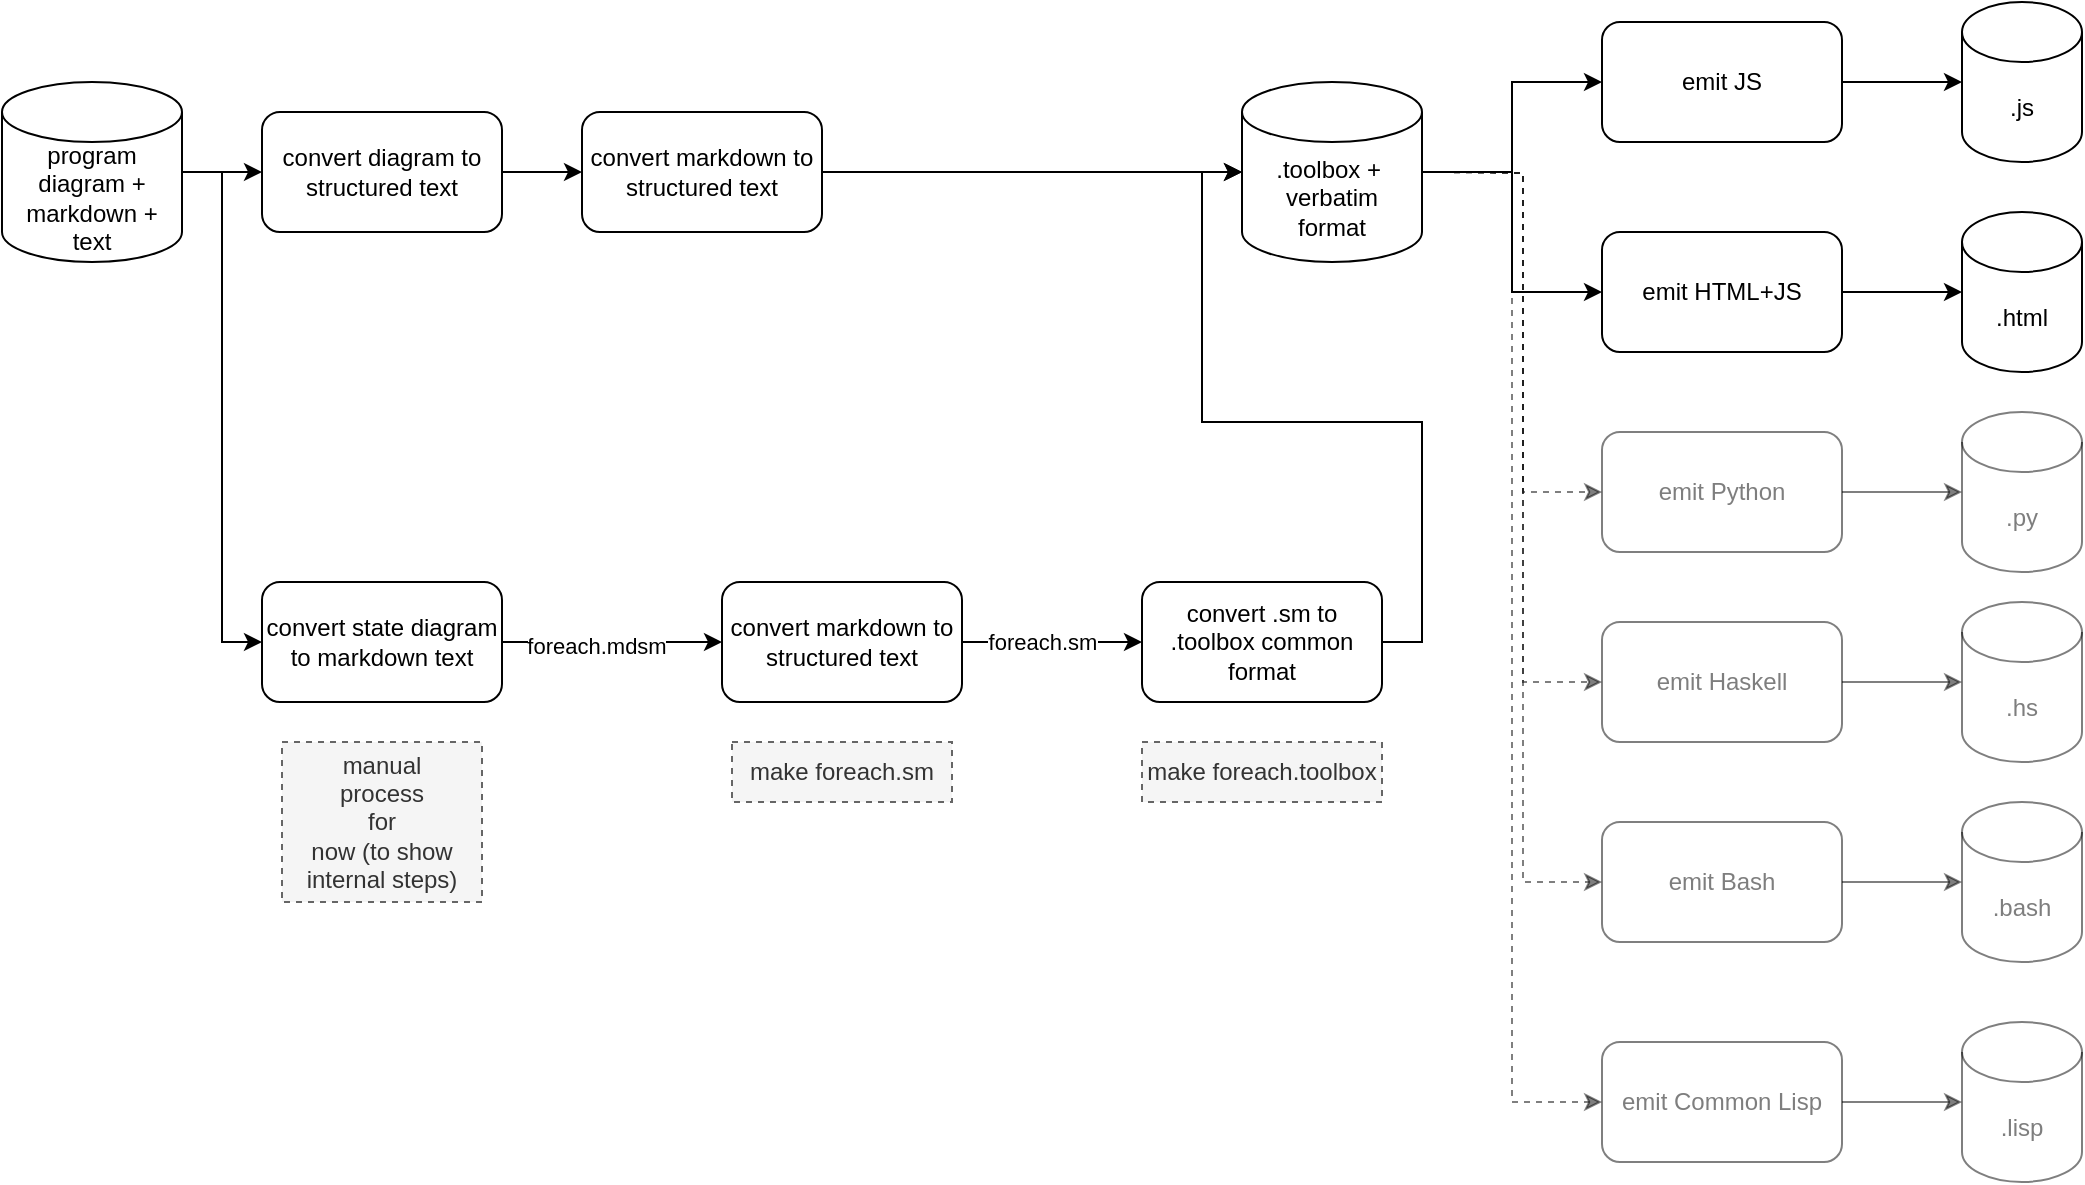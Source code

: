 <mxfile version="14.6.13" type="device" pages="2"><diagram id="bK12Ar2dgr1cOBGs1hQS" name="Page-1"><mxGraphModel dx="1106" dy="852" grid="1" gridSize="10" guides="1" tooltips="1" connect="1" arrows="1" fold="1" page="1" pageScale="1" pageWidth="1100" pageHeight="850" math="0" shadow="0"><root><mxCell id="0"/><mxCell id="1" parent="0"/><mxCell id="q9J_hC1Fd0ACIm3Jou0R-6" style="edgeStyle=orthogonalEdgeStyle;rounded=0;orthogonalLoop=1;jettySize=auto;html=1;exitX=1;exitY=0.5;exitDx=0;exitDy=0;exitPerimeter=0;entryX=0;entryY=0.5;entryDx=0;entryDy=0;" parent="1" source="q9J_hC1Fd0ACIm3Jou0R-1" target="q9J_hC1Fd0ACIm3Jou0R-2" edge="1"><mxGeometry relative="1" as="geometry"/></mxCell><mxCell id="tKtYVOUdarnlzwesU_4C-7" style="edgeStyle=orthogonalEdgeStyle;rounded=0;orthogonalLoop=1;jettySize=auto;html=1;exitX=1;exitY=0.5;exitDx=0;exitDy=0;exitPerimeter=0;entryX=0;entryY=0.5;entryDx=0;entryDy=0;" edge="1" parent="1" source="q9J_hC1Fd0ACIm3Jou0R-1" target="tKtYVOUdarnlzwesU_4C-5"><mxGeometry relative="1" as="geometry"/></mxCell><mxCell id="q9J_hC1Fd0ACIm3Jou0R-1" value="program&lt;br&gt;diagram +&lt;br&gt;markdown +&lt;br&gt;text" style="shape=cylinder3;whiteSpace=wrap;html=1;boundedLbl=1;backgroundOutline=1;size=15;" parent="1" vertex="1"><mxGeometry x="30" y="110" width="90" height="90" as="geometry"/></mxCell><mxCell id="q9J_hC1Fd0ACIm3Jou0R-7" style="edgeStyle=orthogonalEdgeStyle;rounded=0;orthogonalLoop=1;jettySize=auto;html=1;exitX=1;exitY=0.5;exitDx=0;exitDy=0;" parent="1" source="q9J_hC1Fd0ACIm3Jou0R-2" target="q9J_hC1Fd0ACIm3Jou0R-3" edge="1"><mxGeometry relative="1" as="geometry"/></mxCell><mxCell id="q9J_hC1Fd0ACIm3Jou0R-2" value="convert diagram to structured text" style="rounded=1;whiteSpace=wrap;html=1;" parent="1" vertex="1"><mxGeometry x="160" y="125" width="120" height="60" as="geometry"/></mxCell><mxCell id="q9J_hC1Fd0ACIm3Jou0R-8" style="edgeStyle=orthogonalEdgeStyle;rounded=0;orthogonalLoop=1;jettySize=auto;html=1;exitX=1;exitY=0.5;exitDx=0;exitDy=0;entryX=0;entryY=0.5;entryDx=0;entryDy=0;entryPerimeter=0;" parent="1" source="q9J_hC1Fd0ACIm3Jou0R-3" target="tKtYVOUdarnlzwesU_4C-14" edge="1"><mxGeometry relative="1" as="geometry"><mxPoint x="630" y="155" as="targetPoint"/></mxGeometry></mxCell><mxCell id="q9J_hC1Fd0ACIm3Jou0R-3" value="convert markdown to structured text" style="rounded=1;whiteSpace=wrap;html=1;" parent="1" vertex="1"><mxGeometry x="320" y="125" width="120" height="60" as="geometry"/></mxCell><mxCell id="q9J_hC1Fd0ACIm3Jou0R-9" style="edgeStyle=orthogonalEdgeStyle;rounded=0;orthogonalLoop=1;jettySize=auto;html=1;exitX=1;exitY=0.5;exitDx=0;exitDy=0;exitPerimeter=0;" parent="1" source="tKtYVOUdarnlzwesU_4C-14" target="q9J_hC1Fd0ACIm3Jou0R-5" edge="1"><mxGeometry relative="1" as="geometry"><mxPoint x="750" y="155" as="sourcePoint"/></mxGeometry></mxCell><mxCell id="q9J_hC1Fd0ACIm3Jou0R-15" style="edgeStyle=orthogonalEdgeStyle;rounded=0;orthogonalLoop=1;jettySize=auto;html=1;exitX=1;exitY=0.5;exitDx=0;exitDy=0;entryX=0;entryY=0.5;entryDx=0;entryDy=0;exitPerimeter=0;" parent="1" source="tKtYVOUdarnlzwesU_4C-14" target="q9J_hC1Fd0ACIm3Jou0R-12" edge="1"><mxGeometry relative="1" as="geometry"><mxPoint x="750" y="155" as="sourcePoint"/></mxGeometry></mxCell><mxCell id="q9J_hC1Fd0ACIm3Jou0R-24" style="edgeStyle=orthogonalEdgeStyle;rounded=0;orthogonalLoop=1;jettySize=auto;html=1;exitX=1;exitY=0.5;exitDx=0;exitDy=0;entryX=0;entryY=0.5;entryDx=0;entryDy=0;textOpacity=50;opacity=50;dashed=1;" parent="1" target="q9J_hC1Fd0ACIm3Jou0R-18" edge="1"><mxGeometry relative="1" as="geometry"><mxPoint x="750" y="155" as="sourcePoint"/></mxGeometry></mxCell><mxCell id="q9J_hC1Fd0ACIm3Jou0R-25" style="edgeStyle=orthogonalEdgeStyle;rounded=0;orthogonalLoop=1;jettySize=auto;html=1;exitX=1;exitY=0.5;exitDx=0;exitDy=0;entryX=0;entryY=0.5;entryDx=0;entryDy=0;textOpacity=50;opacity=50;dashed=1;" parent="1" target="q9J_hC1Fd0ACIm3Jou0R-22" edge="1"><mxGeometry relative="1" as="geometry"><mxPoint x="750" y="155" as="sourcePoint"/></mxGeometry></mxCell><mxCell id="q9J_hC1Fd0ACIm3Jou0R-29" style="edgeStyle=orthogonalEdgeStyle;rounded=0;orthogonalLoop=1;jettySize=auto;html=1;exitX=1;exitY=0.5;exitDx=0;exitDy=0;entryX=0;entryY=0.5;entryDx=0;entryDy=0;opacity=50;dashed=1;" parent="1" target="q9J_hC1Fd0ACIm3Jou0R-27" edge="1"><mxGeometry relative="1" as="geometry"><mxPoint x="750" y="155" as="sourcePoint"/></mxGeometry></mxCell><mxCell id="q9J_hC1Fd0ACIm3Jou0R-33" style="edgeStyle=orthogonalEdgeStyle;rounded=0;orthogonalLoop=1;jettySize=auto;html=1;exitX=1;exitY=0.5;exitDx=0;exitDy=0;dashed=1;opacity=50;entryX=0;entryY=0.5;entryDx=0;entryDy=0;exitPerimeter=0;" parent="1" source="tKtYVOUdarnlzwesU_4C-14" target="q9J_hC1Fd0ACIm3Jou0R-31" edge="1"><mxGeometry relative="1" as="geometry"><mxPoint x="750" y="155" as="sourcePoint"/></mxGeometry></mxCell><mxCell id="q9J_hC1Fd0ACIm3Jou0R-11" style="edgeStyle=orthogonalEdgeStyle;rounded=0;orthogonalLoop=1;jettySize=auto;html=1;exitX=1;exitY=0.5;exitDx=0;exitDy=0;" parent="1" source="q9J_hC1Fd0ACIm3Jou0R-5" target="q9J_hC1Fd0ACIm3Jou0R-10" edge="1"><mxGeometry relative="1" as="geometry"/></mxCell><mxCell id="q9J_hC1Fd0ACIm3Jou0R-5" value="emit JS" style="rounded=1;whiteSpace=wrap;html=1;" parent="1" vertex="1"><mxGeometry x="830" y="80" width="120" height="60" as="geometry"/></mxCell><mxCell id="q9J_hC1Fd0ACIm3Jou0R-10" value=".js" style="shape=cylinder3;whiteSpace=wrap;html=1;boundedLbl=1;backgroundOutline=1;size=15;" parent="1" vertex="1"><mxGeometry x="1010" y="70" width="60" height="80" as="geometry"/></mxCell><mxCell id="q9J_hC1Fd0ACIm3Jou0R-14" style="edgeStyle=orthogonalEdgeStyle;rounded=0;orthogonalLoop=1;jettySize=auto;html=1;exitX=1;exitY=0.5;exitDx=0;exitDy=0;entryX=0;entryY=0.5;entryDx=0;entryDy=0;entryPerimeter=0;" parent="1" source="q9J_hC1Fd0ACIm3Jou0R-12" edge="1"><mxGeometry relative="1" as="geometry"><mxPoint x="1010" y="215" as="targetPoint"/></mxGeometry></mxCell><mxCell id="q9J_hC1Fd0ACIm3Jou0R-12" value="emit HTML+JS" style="rounded=1;whiteSpace=wrap;html=1;" parent="1" vertex="1"><mxGeometry x="830" y="185" width="120" height="60" as="geometry"/></mxCell><mxCell id="q9J_hC1Fd0ACIm3Jou0R-13" value=".html" style="shape=cylinder3;whiteSpace=wrap;html=1;boundedLbl=1;backgroundOutline=1;size=15;" parent="1" vertex="1"><mxGeometry x="1010" y="175" width="60" height="80" as="geometry"/></mxCell><mxCell id="q9J_hC1Fd0ACIm3Jou0R-17" style="edgeStyle=orthogonalEdgeStyle;rounded=0;orthogonalLoop=1;jettySize=auto;html=1;exitX=1;exitY=0.5;exitDx=0;exitDy=0;opacity=50;textOpacity=50;" parent="1" source="q9J_hC1Fd0ACIm3Jou0R-18" target="q9J_hC1Fd0ACIm3Jou0R-19" edge="1"><mxGeometry relative="1" as="geometry"/></mxCell><mxCell id="q9J_hC1Fd0ACIm3Jou0R-18" value="emit Python" style="rounded=1;whiteSpace=wrap;html=1;opacity=50;textOpacity=50;" parent="1" vertex="1"><mxGeometry x="830" y="285" width="120" height="60" as="geometry"/></mxCell><mxCell id="q9J_hC1Fd0ACIm3Jou0R-19" value=".py" style="shape=cylinder3;whiteSpace=wrap;html=1;boundedLbl=1;backgroundOutline=1;size=15;opacity=50;textOpacity=50;" parent="1" vertex="1"><mxGeometry x="1010" y="275" width="60" height="80" as="geometry"/></mxCell><mxCell id="q9J_hC1Fd0ACIm3Jou0R-21" style="edgeStyle=orthogonalEdgeStyle;rounded=0;orthogonalLoop=1;jettySize=auto;html=1;exitX=1;exitY=0.5;exitDx=0;exitDy=0;opacity=50;textOpacity=50;" parent="1" source="q9J_hC1Fd0ACIm3Jou0R-22" target="q9J_hC1Fd0ACIm3Jou0R-23" edge="1"><mxGeometry relative="1" as="geometry"/></mxCell><mxCell id="q9J_hC1Fd0ACIm3Jou0R-22" value="emit Haskell" style="rounded=1;whiteSpace=wrap;html=1;opacity=50;textOpacity=50;" parent="1" vertex="1"><mxGeometry x="830" y="380" width="120" height="60" as="geometry"/></mxCell><mxCell id="q9J_hC1Fd0ACIm3Jou0R-23" value=".hs" style="shape=cylinder3;whiteSpace=wrap;html=1;boundedLbl=1;backgroundOutline=1;size=15;opacity=50;textOpacity=50;" parent="1" vertex="1"><mxGeometry x="1010" y="370" width="60" height="80" as="geometry"/></mxCell><mxCell id="q9J_hC1Fd0ACIm3Jou0R-26" style="edgeStyle=orthogonalEdgeStyle;rounded=0;orthogonalLoop=1;jettySize=auto;html=1;exitX=1;exitY=0.5;exitDx=0;exitDy=0;opacity=50;textOpacity=50;" parent="1" source="q9J_hC1Fd0ACIm3Jou0R-27" target="q9J_hC1Fd0ACIm3Jou0R-28" edge="1"><mxGeometry relative="1" as="geometry"/></mxCell><mxCell id="q9J_hC1Fd0ACIm3Jou0R-27" value="emit Bash" style="rounded=1;whiteSpace=wrap;html=1;opacity=50;textOpacity=50;" parent="1" vertex="1"><mxGeometry x="830" y="480" width="120" height="60" as="geometry"/></mxCell><mxCell id="q9J_hC1Fd0ACIm3Jou0R-28" value=".bash" style="shape=cylinder3;whiteSpace=wrap;html=1;boundedLbl=1;backgroundOutline=1;size=15;opacity=50;textOpacity=50;" parent="1" vertex="1"><mxGeometry x="1010" y="470" width="60" height="80" as="geometry"/></mxCell><mxCell id="q9J_hC1Fd0ACIm3Jou0R-30" style="edgeStyle=orthogonalEdgeStyle;rounded=0;orthogonalLoop=1;jettySize=auto;html=1;exitX=1;exitY=0.5;exitDx=0;exitDy=0;opacity=50;textOpacity=50;" parent="1" source="q9J_hC1Fd0ACIm3Jou0R-31" target="q9J_hC1Fd0ACIm3Jou0R-32" edge="1"><mxGeometry relative="1" as="geometry"/></mxCell><mxCell id="q9J_hC1Fd0ACIm3Jou0R-31" value="emit Common Lisp" style="rounded=1;whiteSpace=wrap;html=1;opacity=50;textOpacity=50;" parent="1" vertex="1"><mxGeometry x="830" y="590" width="120" height="60" as="geometry"/></mxCell><mxCell id="q9J_hC1Fd0ACIm3Jou0R-32" value=".lisp" style="shape=cylinder3;whiteSpace=wrap;html=1;boundedLbl=1;backgroundOutline=1;size=15;opacity=50;textOpacity=50;" parent="1" vertex="1"><mxGeometry x="1010" y="580" width="60" height="80" as="geometry"/></mxCell><mxCell id="tKtYVOUdarnlzwesU_4C-2" value="manual&lt;br&gt;process&lt;br&gt;for&lt;br&gt;now (to show internal steps)" style="rounded=0;whiteSpace=wrap;html=1;dashed=1;fillColor=#f5f5f5;strokeColor=#666666;fontColor=#333333;" vertex="1" parent="1"><mxGeometry x="170" y="440" width="100" height="80" as="geometry"/></mxCell><mxCell id="tKtYVOUdarnlzwesU_4C-3" value="make foreach.sm" style="rounded=0;whiteSpace=wrap;html=1;dashed=1;fillColor=#f5f5f5;strokeColor=#666666;fontColor=#333333;" vertex="1" parent="1"><mxGeometry x="395" y="440" width="110" height="30" as="geometry"/></mxCell><mxCell id="tKtYVOUdarnlzwesU_4C-4" style="edgeStyle=orthogonalEdgeStyle;rounded=0;orthogonalLoop=1;jettySize=auto;html=1;exitX=1;exitY=0.5;exitDx=0;exitDy=0;" edge="1" parent="1" source="tKtYVOUdarnlzwesU_4C-5" target="tKtYVOUdarnlzwesU_4C-6"><mxGeometry relative="1" as="geometry"/></mxCell><mxCell id="tKtYVOUdarnlzwesU_4C-9" value="foreach.mdsm" style="edgeLabel;html=1;align=center;verticalAlign=middle;resizable=0;points=[];" vertex="1" connectable="0" parent="tKtYVOUdarnlzwesU_4C-4"><mxGeometry x="-0.145" y="-2" relative="1" as="geometry"><mxPoint as="offset"/></mxGeometry></mxCell><mxCell id="tKtYVOUdarnlzwesU_4C-5" value="convert state diagram to markdown text" style="rounded=1;whiteSpace=wrap;html=1;" vertex="1" parent="1"><mxGeometry x="160" y="360" width="120" height="60" as="geometry"/></mxCell><mxCell id="tKtYVOUdarnlzwesU_4C-8" style="edgeStyle=orthogonalEdgeStyle;rounded=0;orthogonalLoop=1;jettySize=auto;html=1;exitX=1;exitY=0.5;exitDx=0;exitDy=0;entryX=0;entryY=0.5;entryDx=0;entryDy=0;" edge="1" parent="1" source="tKtYVOUdarnlzwesU_4C-6" target="tKtYVOUdarnlzwesU_4C-11"><mxGeometry relative="1" as="geometry"/></mxCell><mxCell id="tKtYVOUdarnlzwesU_4C-10" value="foreach.sm" style="edgeLabel;html=1;align=center;verticalAlign=middle;resizable=0;points=[];" vertex="1" connectable="0" parent="tKtYVOUdarnlzwesU_4C-8"><mxGeometry x="-0.449" y="-3" relative="1" as="geometry"><mxPoint x="15" y="-3" as="offset"/></mxGeometry></mxCell><mxCell id="tKtYVOUdarnlzwesU_4C-6" value="convert markdown to structured text" style="rounded=1;whiteSpace=wrap;html=1;" vertex="1" parent="1"><mxGeometry x="390" y="360" width="120" height="60" as="geometry"/></mxCell><mxCell id="tKtYVOUdarnlzwesU_4C-12" style="edgeStyle=orthogonalEdgeStyle;rounded=0;orthogonalLoop=1;jettySize=auto;html=1;exitX=1;exitY=0.5;exitDx=0;exitDy=0;entryX=0;entryY=0.5;entryDx=0;entryDy=0;entryPerimeter=0;" edge="1" parent="1" source="tKtYVOUdarnlzwesU_4C-11" target="tKtYVOUdarnlzwesU_4C-14"><mxGeometry relative="1" as="geometry"><mxPoint x="630" y="155" as="targetPoint"/></mxGeometry></mxCell><mxCell id="tKtYVOUdarnlzwesU_4C-11" value="convert .sm to .toolbox common format" style="rounded=1;whiteSpace=wrap;html=1;" vertex="1" parent="1"><mxGeometry x="600" y="360" width="120" height="60" as="geometry"/></mxCell><mxCell id="tKtYVOUdarnlzwesU_4C-13" value="make foreach.toolbox" style="rounded=0;whiteSpace=wrap;html=1;dashed=1;fillColor=#f5f5f5;strokeColor=#666666;fontColor=#333333;" vertex="1" parent="1"><mxGeometry x="600" y="440" width="120" height="30" as="geometry"/></mxCell><mxCell id="tKtYVOUdarnlzwesU_4C-14" value=".toolbox +&amp;nbsp;&lt;br&gt;verbatim&lt;br&gt;format" style="shape=cylinder3;whiteSpace=wrap;html=1;boundedLbl=1;backgroundOutline=1;size=15;" vertex="1" parent="1"><mxGeometry x="650" y="110" width="90" height="90" as="geometry"/></mxCell></root></mxGraphModel></diagram><diagram name="markdown-statemachine-transpiler" id="H9o3_8KWhu-vTlRUHeo2"><mxGraphModel dx="1106" dy="852" grid="1" gridSize="10" guides="1" tooltips="1" connect="1" arrows="1" fold="1" page="1" pageScale="1" pageWidth="1100" pageHeight="850" math="0" shadow="0"><root><mxCell id="8b2HIqd83p4j3hc83Rz2-0"/><mxCell id="8b2HIqd83p4j3hc83Rz2-1" parent="8b2HIqd83p4j3hc83Rz2-0"/><mxCell id="8b2HIqd83p4j3hc83Rz2-3" style="edgeStyle=orthogonalEdgeStyle;rounded=0;orthogonalLoop=1;jettySize=auto;html=1;exitX=1;exitY=0.5;exitDx=0;exitDy=0;exitPerimeter=0;entryX=0;entryY=0.5;entryDx=0;entryDy=0;" edge="1" parent="8b2HIqd83p4j3hc83Rz2-1" source="8b2HIqd83p4j3hc83Rz2-4" target="8b2HIqd83p4j3hc83Rz2-37"><mxGeometry relative="1" as="geometry"/></mxCell><mxCell id="8b2HIqd83p4j3hc83Rz2-4" value="program&lt;br&gt;diagram +&lt;br&gt;markdown +&lt;br&gt;text" style="shape=cylinder3;whiteSpace=wrap;html=1;boundedLbl=1;backgroundOutline=1;size=15;" vertex="1" parent="8b2HIqd83p4j3hc83Rz2-1"><mxGeometry x="30" y="110" width="90" height="90" as="geometry"/></mxCell><mxCell id="8b2HIqd83p4j3hc83Rz2-9" style="edgeStyle=orthogonalEdgeStyle;rounded=0;orthogonalLoop=1;jettySize=auto;html=1;exitX=1;exitY=0.5;exitDx=0;exitDy=0;exitPerimeter=0;textOpacity=50;opacity=50;" edge="1" parent="8b2HIqd83p4j3hc83Rz2-1" source="8b2HIqd83p4j3hc83Rz2-44" target="8b2HIqd83p4j3hc83Rz2-16"><mxGeometry relative="1" as="geometry"><mxPoint x="750" y="155" as="sourcePoint"/></mxGeometry></mxCell><mxCell id="8b2HIqd83p4j3hc83Rz2-10" style="edgeStyle=orthogonalEdgeStyle;rounded=0;orthogonalLoop=1;jettySize=auto;html=1;exitX=1;exitY=0.5;exitDx=0;exitDy=0;entryX=0;entryY=0.5;entryDx=0;entryDy=0;exitPerimeter=0;textOpacity=50;opacity=50;" edge="1" parent="8b2HIqd83p4j3hc83Rz2-1" source="8b2HIqd83p4j3hc83Rz2-44" target="8b2HIqd83p4j3hc83Rz2-19"><mxGeometry relative="1" as="geometry"><mxPoint x="750" y="155" as="sourcePoint"/></mxGeometry></mxCell><mxCell id="8b2HIqd83p4j3hc83Rz2-11" style="edgeStyle=orthogonalEdgeStyle;rounded=0;orthogonalLoop=1;jettySize=auto;html=1;exitX=1;exitY=0.5;exitDx=0;exitDy=0;entryX=0;entryY=0.5;entryDx=0;entryDy=0;textOpacity=50;opacity=50;dashed=1;" edge="1" parent="8b2HIqd83p4j3hc83Rz2-1" target="8b2HIqd83p4j3hc83Rz2-22"><mxGeometry relative="1" as="geometry"><mxPoint x="750" y="155" as="sourcePoint"/></mxGeometry></mxCell><mxCell id="8b2HIqd83p4j3hc83Rz2-12" style="edgeStyle=orthogonalEdgeStyle;rounded=0;orthogonalLoop=1;jettySize=auto;html=1;exitX=1;exitY=0.5;exitDx=0;exitDy=0;entryX=0;entryY=0.5;entryDx=0;entryDy=0;textOpacity=50;opacity=50;dashed=1;" edge="1" parent="8b2HIqd83p4j3hc83Rz2-1" target="8b2HIqd83p4j3hc83Rz2-25"><mxGeometry relative="1" as="geometry"><mxPoint x="750" y="155" as="sourcePoint"/></mxGeometry></mxCell><mxCell id="8b2HIqd83p4j3hc83Rz2-13" style="edgeStyle=orthogonalEdgeStyle;rounded=0;orthogonalLoop=1;jettySize=auto;html=1;exitX=1;exitY=0.5;exitDx=0;exitDy=0;entryX=0;entryY=0.5;entryDx=0;entryDy=0;opacity=50;dashed=1;" edge="1" parent="8b2HIqd83p4j3hc83Rz2-1" target="8b2HIqd83p4j3hc83Rz2-28"><mxGeometry relative="1" as="geometry"><mxPoint x="750" y="155" as="sourcePoint"/></mxGeometry></mxCell><mxCell id="8b2HIqd83p4j3hc83Rz2-14" style="edgeStyle=orthogonalEdgeStyle;rounded=0;orthogonalLoop=1;jettySize=auto;html=1;exitX=1;exitY=0.5;exitDx=0;exitDy=0;entryX=0;entryY=0.5;entryDx=0;entryDy=0;exitPerimeter=0;" edge="1" parent="8b2HIqd83p4j3hc83Rz2-1" source="8b2HIqd83p4j3hc83Rz2-44" target="8b2HIqd83p4j3hc83Rz2-31"><mxGeometry relative="1" as="geometry"><mxPoint x="750" y="155" as="sourcePoint"/></mxGeometry></mxCell><mxCell id="8b2HIqd83p4j3hc83Rz2-15" style="edgeStyle=orthogonalEdgeStyle;rounded=0;orthogonalLoop=1;jettySize=auto;html=1;exitX=1;exitY=0.5;exitDx=0;exitDy=0;textOpacity=50;opacity=50;" edge="1" parent="8b2HIqd83p4j3hc83Rz2-1" source="8b2HIqd83p4j3hc83Rz2-16" target="8b2HIqd83p4j3hc83Rz2-17"><mxGeometry relative="1" as="geometry"/></mxCell><mxCell id="8b2HIqd83p4j3hc83Rz2-16" value="emit JS" style="rounded=1;whiteSpace=wrap;html=1;textOpacity=50;opacity=50;" vertex="1" parent="8b2HIqd83p4j3hc83Rz2-1"><mxGeometry x="830" y="80" width="120" height="60" as="geometry"/></mxCell><mxCell id="8b2HIqd83p4j3hc83Rz2-17" value=".js" style="shape=cylinder3;whiteSpace=wrap;html=1;boundedLbl=1;backgroundOutline=1;size=15;textOpacity=50;opacity=50;" vertex="1" parent="8b2HIqd83p4j3hc83Rz2-1"><mxGeometry x="1010" y="70" width="60" height="80" as="geometry"/></mxCell><mxCell id="8b2HIqd83p4j3hc83Rz2-18" style="edgeStyle=orthogonalEdgeStyle;rounded=0;orthogonalLoop=1;jettySize=auto;html=1;exitX=1;exitY=0.5;exitDx=0;exitDy=0;entryX=0;entryY=0.5;entryDx=0;entryDy=0;entryPerimeter=0;textOpacity=50;opacity=50;" edge="1" parent="8b2HIqd83p4j3hc83Rz2-1" source="8b2HIqd83p4j3hc83Rz2-19"><mxGeometry relative="1" as="geometry"><mxPoint x="1010" y="215" as="targetPoint"/></mxGeometry></mxCell><mxCell id="8b2HIqd83p4j3hc83Rz2-19" value="emit HTML+JS" style="rounded=1;whiteSpace=wrap;html=1;textOpacity=50;opacity=50;" vertex="1" parent="8b2HIqd83p4j3hc83Rz2-1"><mxGeometry x="830" y="185" width="120" height="60" as="geometry"/></mxCell><mxCell id="8b2HIqd83p4j3hc83Rz2-20" value=".html" style="shape=cylinder3;whiteSpace=wrap;html=1;boundedLbl=1;backgroundOutline=1;size=15;textOpacity=50;opacity=50;" vertex="1" parent="8b2HIqd83p4j3hc83Rz2-1"><mxGeometry x="1010" y="175" width="60" height="80" as="geometry"/></mxCell><mxCell id="8b2HIqd83p4j3hc83Rz2-21" style="edgeStyle=orthogonalEdgeStyle;rounded=0;orthogonalLoop=1;jettySize=auto;html=1;exitX=1;exitY=0.5;exitDx=0;exitDy=0;opacity=50;textOpacity=50;" edge="1" parent="8b2HIqd83p4j3hc83Rz2-1" source="8b2HIqd83p4j3hc83Rz2-22" target="8b2HIqd83p4j3hc83Rz2-23"><mxGeometry relative="1" as="geometry"/></mxCell><mxCell id="8b2HIqd83p4j3hc83Rz2-22" value="emit Python" style="rounded=1;whiteSpace=wrap;html=1;opacity=50;textOpacity=50;" vertex="1" parent="8b2HIqd83p4j3hc83Rz2-1"><mxGeometry x="830" y="285" width="120" height="60" as="geometry"/></mxCell><mxCell id="8b2HIqd83p4j3hc83Rz2-23" value=".py" style="shape=cylinder3;whiteSpace=wrap;html=1;boundedLbl=1;backgroundOutline=1;size=15;opacity=50;textOpacity=50;" vertex="1" parent="8b2HIqd83p4j3hc83Rz2-1"><mxGeometry x="1010" y="275" width="60" height="80" as="geometry"/></mxCell><mxCell id="8b2HIqd83p4j3hc83Rz2-24" style="edgeStyle=orthogonalEdgeStyle;rounded=0;orthogonalLoop=1;jettySize=auto;html=1;exitX=1;exitY=0.5;exitDx=0;exitDy=0;opacity=50;textOpacity=50;" edge="1" parent="8b2HIqd83p4j3hc83Rz2-1" source="8b2HIqd83p4j3hc83Rz2-25" target="8b2HIqd83p4j3hc83Rz2-26"><mxGeometry relative="1" as="geometry"/></mxCell><mxCell id="8b2HIqd83p4j3hc83Rz2-25" value="emit Haskell" style="rounded=1;whiteSpace=wrap;html=1;opacity=50;textOpacity=50;" vertex="1" parent="8b2HIqd83p4j3hc83Rz2-1"><mxGeometry x="830" y="380" width="120" height="60" as="geometry"/></mxCell><mxCell id="8b2HIqd83p4j3hc83Rz2-26" value=".hs" style="shape=cylinder3;whiteSpace=wrap;html=1;boundedLbl=1;backgroundOutline=1;size=15;opacity=50;textOpacity=50;" vertex="1" parent="8b2HIqd83p4j3hc83Rz2-1"><mxGeometry x="1010" y="370" width="60" height="80" as="geometry"/></mxCell><mxCell id="8b2HIqd83p4j3hc83Rz2-27" style="edgeStyle=orthogonalEdgeStyle;rounded=0;orthogonalLoop=1;jettySize=auto;html=1;exitX=1;exitY=0.5;exitDx=0;exitDy=0;opacity=50;textOpacity=50;" edge="1" parent="8b2HIqd83p4j3hc83Rz2-1" source="8b2HIqd83p4j3hc83Rz2-28" target="8b2HIqd83p4j3hc83Rz2-29"><mxGeometry relative="1" as="geometry"/></mxCell><mxCell id="8b2HIqd83p4j3hc83Rz2-28" value="emit Bash" style="rounded=1;whiteSpace=wrap;html=1;opacity=50;textOpacity=50;" vertex="1" parent="8b2HIqd83p4j3hc83Rz2-1"><mxGeometry x="830" y="480" width="120" height="60" as="geometry"/></mxCell><mxCell id="8b2HIqd83p4j3hc83Rz2-29" value=".bash" style="shape=cylinder3;whiteSpace=wrap;html=1;boundedLbl=1;backgroundOutline=1;size=15;opacity=50;textOpacity=50;" vertex="1" parent="8b2HIqd83p4j3hc83Rz2-1"><mxGeometry x="1010" y="470" width="60" height="80" as="geometry"/></mxCell><mxCell id="8b2HIqd83p4j3hc83Rz2-30" style="edgeStyle=orthogonalEdgeStyle;rounded=0;orthogonalLoop=1;jettySize=auto;html=1;exitX=1;exitY=0.5;exitDx=0;exitDy=0;" edge="1" parent="8b2HIqd83p4j3hc83Rz2-1" source="8b2HIqd83p4j3hc83Rz2-31" target="8b2HIqd83p4j3hc83Rz2-32"><mxGeometry relative="1" as="geometry"/></mxCell><mxCell id="8b2HIqd83p4j3hc83Rz2-31" value="emit Common Lisp" style="rounded=1;whiteSpace=wrap;html=1;" vertex="1" parent="8b2HIqd83p4j3hc83Rz2-1"><mxGeometry x="830" y="590" width="120" height="60" as="geometry"/></mxCell><mxCell id="8b2HIqd83p4j3hc83Rz2-32" value=".lisp" style="shape=cylinder3;whiteSpace=wrap;html=1;boundedLbl=1;backgroundOutline=1;size=15;" vertex="1" parent="8b2HIqd83p4j3hc83Rz2-1"><mxGeometry x="1010" y="580" width="60" height="80" as="geometry"/></mxCell><mxCell id="8b2HIqd83p4j3hc83Rz2-33" value="manual&lt;br&gt;process&lt;br&gt;for&lt;br&gt;now (to show internal steps)" style="rounded=0;whiteSpace=wrap;html=1;dashed=1;fillColor=#f5f5f5;strokeColor=#666666;fontColor=#333333;" vertex="1" parent="8b2HIqd83p4j3hc83Rz2-1"><mxGeometry x="170" y="440" width="100" height="80" as="geometry"/></mxCell><mxCell id="8b2HIqd83p4j3hc83Rz2-34" value="make foreach.sm" style="rounded=0;whiteSpace=wrap;html=1;dashed=1;fillColor=#f5f5f5;strokeColor=#666666;fontColor=#333333;" vertex="1" parent="8b2HIqd83p4j3hc83Rz2-1"><mxGeometry x="395" y="440" width="110" height="30" as="geometry"/></mxCell><mxCell id="8b2HIqd83p4j3hc83Rz2-35" style="edgeStyle=orthogonalEdgeStyle;rounded=0;orthogonalLoop=1;jettySize=auto;html=1;exitX=1;exitY=0.5;exitDx=0;exitDy=0;" edge="1" parent="8b2HIqd83p4j3hc83Rz2-1" source="8b2HIqd83p4j3hc83Rz2-37" target="8b2HIqd83p4j3hc83Rz2-40"><mxGeometry relative="1" as="geometry"/></mxCell><mxCell id="8b2HIqd83p4j3hc83Rz2-36" value="foreach.mdsm" style="edgeLabel;html=1;align=center;verticalAlign=middle;resizable=0;points=[];" vertex="1" connectable="0" parent="8b2HIqd83p4j3hc83Rz2-35"><mxGeometry x="-0.145" y="-2" relative="1" as="geometry"><mxPoint as="offset"/></mxGeometry></mxCell><mxCell id="8b2HIqd83p4j3hc83Rz2-37" value="convert state diagram to markdown text" style="rounded=1;whiteSpace=wrap;html=1;" vertex="1" parent="8b2HIqd83p4j3hc83Rz2-1"><mxGeometry x="160" y="360" width="120" height="60" as="geometry"/></mxCell><mxCell id="8b2HIqd83p4j3hc83Rz2-38" style="edgeStyle=orthogonalEdgeStyle;rounded=0;orthogonalLoop=1;jettySize=auto;html=1;exitX=1;exitY=0.5;exitDx=0;exitDy=0;entryX=0;entryY=0.5;entryDx=0;entryDy=0;" edge="1" parent="8b2HIqd83p4j3hc83Rz2-1" source="8b2HIqd83p4j3hc83Rz2-40" target="8b2HIqd83p4j3hc83Rz2-42"><mxGeometry relative="1" as="geometry"/></mxCell><mxCell id="8b2HIqd83p4j3hc83Rz2-39" value="foreach.sm" style="edgeLabel;html=1;align=center;verticalAlign=middle;resizable=0;points=[];" vertex="1" connectable="0" parent="8b2HIqd83p4j3hc83Rz2-38"><mxGeometry x="-0.449" y="-3" relative="1" as="geometry"><mxPoint x="15" y="-3" as="offset"/></mxGeometry></mxCell><mxCell id="8b2HIqd83p4j3hc83Rz2-40" value="convert markdown to structured text" style="rounded=1;whiteSpace=wrap;html=1;" vertex="1" parent="8b2HIqd83p4j3hc83Rz2-1"><mxGeometry x="390" y="360" width="120" height="60" as="geometry"/></mxCell><mxCell id="8b2HIqd83p4j3hc83Rz2-41" style="edgeStyle=orthogonalEdgeStyle;rounded=0;orthogonalLoop=1;jettySize=auto;html=1;exitX=1;exitY=0.5;exitDx=0;exitDy=0;entryX=0;entryY=0.5;entryDx=0;entryDy=0;entryPerimeter=0;" edge="1" parent="8b2HIqd83p4j3hc83Rz2-1" source="8b2HIqd83p4j3hc83Rz2-42" target="8b2HIqd83p4j3hc83Rz2-44"><mxGeometry relative="1" as="geometry"><mxPoint x="630" y="155" as="targetPoint"/></mxGeometry></mxCell><mxCell id="8b2HIqd83p4j3hc83Rz2-42" value="convert .sm to .toolbox common format" style="rounded=1;whiteSpace=wrap;html=1;" vertex="1" parent="8b2HIqd83p4j3hc83Rz2-1"><mxGeometry x="600" y="360" width="120" height="60" as="geometry"/></mxCell><mxCell id="8b2HIqd83p4j3hc83Rz2-43" value="make foreach.toolbox" style="rounded=0;whiteSpace=wrap;html=1;dashed=1;fillColor=#f5f5f5;strokeColor=#666666;fontColor=#333333;" vertex="1" parent="8b2HIqd83p4j3hc83Rz2-1"><mxGeometry x="600" y="440" width="120" height="30" as="geometry"/></mxCell><mxCell id="8b2HIqd83p4j3hc83Rz2-44" value=".toolbox +&amp;nbsp;&lt;br&gt;verbatim&lt;br&gt;format" style="shape=cylinder3;whiteSpace=wrap;html=1;boundedLbl=1;backgroundOutline=1;size=15;" vertex="1" parent="8b2HIqd83p4j3hc83Rz2-1"><mxGeometry x="650" y="110" width="90" height="90" as="geometry"/></mxCell><mxCell id="8b2HIqd83p4j3hc83Rz2-45" value="transpile verbatim to Lisp" style="rounded=0;whiteSpace=wrap;html=1;dashed=1;fillColor=#f5f5f5;strokeColor=#666666;fontColor=#333333;" vertex="1" parent="8b2HIqd83p4j3hc83Rz2-1"><mxGeometry x="810" y="660" width="100" height="80" as="geometry"/></mxCell><mxCell id="8b2HIqd83p4j3hc83Rz2-46" value="transpile .toolbox to Lisp" style="rounded=0;whiteSpace=wrap;html=1;dashed=1;fillColor=#f5f5f5;strokeColor=#666666;fontColor=#333333;" vertex="1" parent="8b2HIqd83p4j3hc83Rz2-1"><mxGeometry x="920" y="660" width="100" height="80" as="geometry"/></mxCell><mxCell id="8b2HIqd83p4j3hc83Rz2-47" value="&amp;lt; f.2" style="rounded=0;whiteSpace=wrap;html=1;dashed=1;fillColor=#f5f5f5;strokeColor=#666666;fontColor=#333333;" vertex="1" parent="8b2HIqd83p4j3hc83Rz2-1"><mxGeometry x="395" y="500" width="110" height="30" as="geometry"/></mxCell><mxCell id="8b2HIqd83p4j3hc83Rz2-48" value="mdsm.ohm" style="rounded=0;whiteSpace=wrap;html=1;dashed=1;fillColor=#f5f5f5;strokeColor=#666666;fontColor=#333333;" vertex="1" parent="8b2HIqd83p4j3hc83Rz2-1"><mxGeometry x="395" y="550" width="110" height="30" as="geometry"/></mxCell><mxCell id="8b2HIqd83p4j3hc83Rz2-49" value="mdsm.fmt" style="rounded=0;whiteSpace=wrap;html=1;dashed=1;fillColor=#f5f5f5;strokeColor=#666666;fontColor=#333333;" vertex="1" parent="8b2HIqd83p4j3hc83Rz2-1"><mxGeometry x="410" y="600" width="110" height="30" as="geometry"/></mxCell></root></mxGraphModel></diagram></mxfile>